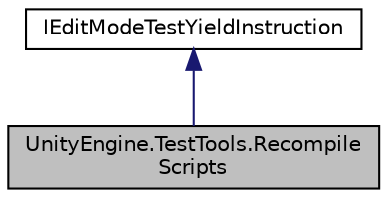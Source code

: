 digraph "UnityEngine.TestTools.RecompileScripts"
{
 // LATEX_PDF_SIZE
  edge [fontname="Helvetica",fontsize="10",labelfontname="Helvetica",labelfontsize="10"];
  node [fontname="Helvetica",fontsize="10",shape=record];
  Node1 [label="UnityEngine.TestTools.Recompile\lScripts",height=0.2,width=0.4,color="black", fillcolor="grey75", style="filled", fontcolor="black",tooltip=" "];
  Node2 -> Node1 [dir="back",color="midnightblue",fontsize="10",style="solid",fontname="Helvetica"];
  Node2 [label="IEditModeTestYieldInstruction",height=0.2,width=0.4,color="black", fillcolor="white", style="filled",URL="$interface_unity_engine_1_1_test_tools_1_1_i_edit_mode_test_yield_instruction.html",tooltip=" "];
}

